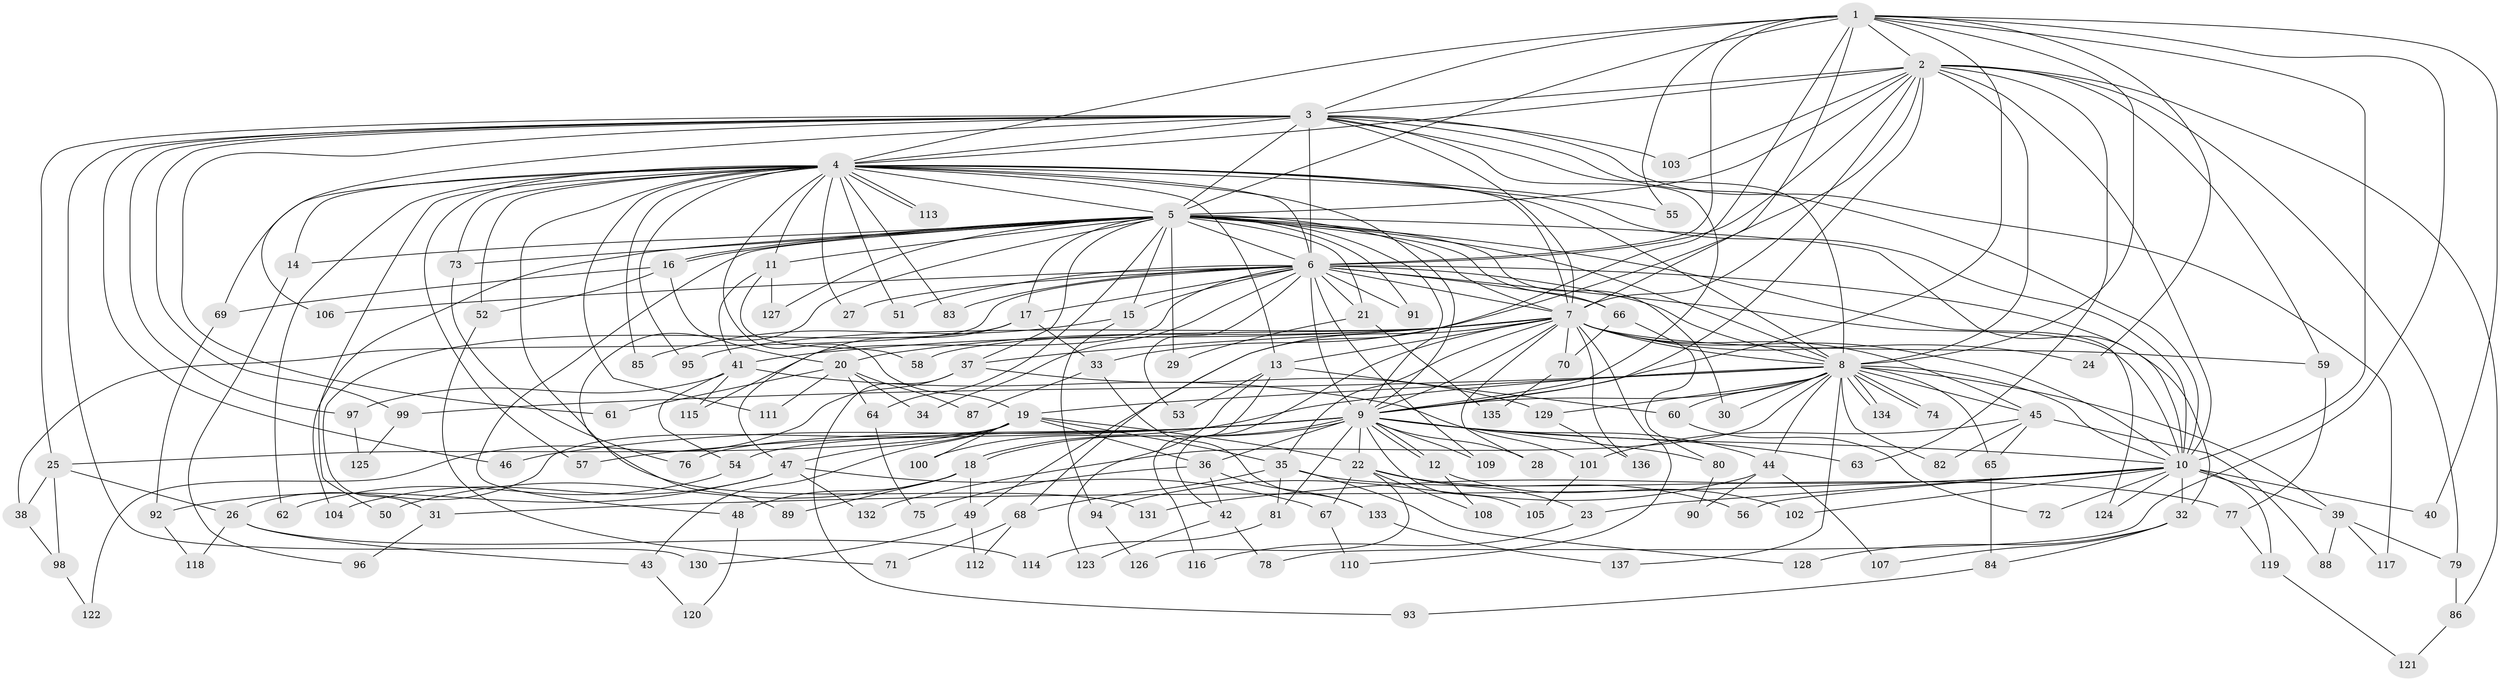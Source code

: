 // coarse degree distribution, {14: 0.02, 18: 0.01, 29: 0.02, 24: 0.02, 26: 0.01, 25: 0.01, 20: 0.01, 5: 0.05, 4: 0.05, 6: 0.03, 3: 0.25, 10: 0.01, 8: 0.01, 13: 0.01, 7: 0.04, 2: 0.45}
// Generated by graph-tools (version 1.1) at 2025/51/02/27/25 19:51:44]
// undirected, 137 vertices, 299 edges
graph export_dot {
graph [start="1"]
  node [color=gray90,style=filled];
  1;
  2;
  3;
  4;
  5;
  6;
  7;
  8;
  9;
  10;
  11;
  12;
  13;
  14;
  15;
  16;
  17;
  18;
  19;
  20;
  21;
  22;
  23;
  24;
  25;
  26;
  27;
  28;
  29;
  30;
  31;
  32;
  33;
  34;
  35;
  36;
  37;
  38;
  39;
  40;
  41;
  42;
  43;
  44;
  45;
  46;
  47;
  48;
  49;
  50;
  51;
  52;
  53;
  54;
  55;
  56;
  57;
  58;
  59;
  60;
  61;
  62;
  63;
  64;
  65;
  66;
  67;
  68;
  69;
  70;
  71;
  72;
  73;
  74;
  75;
  76;
  77;
  78;
  79;
  80;
  81;
  82;
  83;
  84;
  85;
  86;
  87;
  88;
  89;
  90;
  91;
  92;
  93;
  94;
  95;
  96;
  97;
  98;
  99;
  100;
  101;
  102;
  103;
  104;
  105;
  106;
  107;
  108;
  109;
  110;
  111;
  112;
  113;
  114;
  115;
  116;
  117;
  118;
  119;
  120;
  121;
  122;
  123;
  124;
  125;
  126;
  127;
  128;
  129;
  130;
  131;
  132;
  133;
  134;
  135;
  136;
  137;
  1 -- 2;
  1 -- 3;
  1 -- 4;
  1 -- 5;
  1 -- 6;
  1 -- 7;
  1 -- 8;
  1 -- 9;
  1 -- 10;
  1 -- 24;
  1 -- 40;
  1 -- 55;
  1 -- 68;
  1 -- 78;
  2 -- 3;
  2 -- 4;
  2 -- 5;
  2 -- 6;
  2 -- 7;
  2 -- 8;
  2 -- 9;
  2 -- 10;
  2 -- 33;
  2 -- 59;
  2 -- 63;
  2 -- 79;
  2 -- 86;
  2 -- 103;
  3 -- 4;
  3 -- 5;
  3 -- 6;
  3 -- 7;
  3 -- 8;
  3 -- 9;
  3 -- 10;
  3 -- 25;
  3 -- 46;
  3 -- 61;
  3 -- 97;
  3 -- 99;
  3 -- 103;
  3 -- 106;
  3 -- 117;
  3 -- 130;
  4 -- 5;
  4 -- 6;
  4 -- 7;
  4 -- 8;
  4 -- 9;
  4 -- 10;
  4 -- 11;
  4 -- 13;
  4 -- 14;
  4 -- 19;
  4 -- 27;
  4 -- 50;
  4 -- 51;
  4 -- 52;
  4 -- 55;
  4 -- 57;
  4 -- 62;
  4 -- 69;
  4 -- 73;
  4 -- 83;
  4 -- 85;
  4 -- 95;
  4 -- 111;
  4 -- 113;
  4 -- 113;
  4 -- 131;
  5 -- 6;
  5 -- 7;
  5 -- 8;
  5 -- 9;
  5 -- 10;
  5 -- 11;
  5 -- 14;
  5 -- 15;
  5 -- 16;
  5 -- 16;
  5 -- 17;
  5 -- 21;
  5 -- 29;
  5 -- 30;
  5 -- 37;
  5 -- 48;
  5 -- 64;
  5 -- 66;
  5 -- 73;
  5 -- 89;
  5 -- 91;
  5 -- 104;
  5 -- 124;
  5 -- 127;
  6 -- 7;
  6 -- 8;
  6 -- 9;
  6 -- 10;
  6 -- 15;
  6 -- 17;
  6 -- 21;
  6 -- 27;
  6 -- 32;
  6 -- 34;
  6 -- 38;
  6 -- 51;
  6 -- 53;
  6 -- 66;
  6 -- 83;
  6 -- 91;
  6 -- 106;
  6 -- 109;
  6 -- 115;
  7 -- 8;
  7 -- 9;
  7 -- 10;
  7 -- 13;
  7 -- 20;
  7 -- 24;
  7 -- 28;
  7 -- 35;
  7 -- 37;
  7 -- 41;
  7 -- 42;
  7 -- 45;
  7 -- 49;
  7 -- 58;
  7 -- 59;
  7 -- 70;
  7 -- 95;
  7 -- 110;
  7 -- 136;
  8 -- 9;
  8 -- 10;
  8 -- 19;
  8 -- 30;
  8 -- 39;
  8 -- 44;
  8 -- 45;
  8 -- 60;
  8 -- 65;
  8 -- 74;
  8 -- 74;
  8 -- 82;
  8 -- 99;
  8 -- 100;
  8 -- 129;
  8 -- 132;
  8 -- 134;
  8 -- 134;
  8 -- 137;
  9 -- 10;
  9 -- 12;
  9 -- 12;
  9 -- 18;
  9 -- 18;
  9 -- 22;
  9 -- 28;
  9 -- 36;
  9 -- 44;
  9 -- 46;
  9 -- 54;
  9 -- 57;
  9 -- 63;
  9 -- 76;
  9 -- 80;
  9 -- 81;
  9 -- 105;
  9 -- 109;
  10 -- 23;
  10 -- 31;
  10 -- 32;
  10 -- 39;
  10 -- 40;
  10 -- 56;
  10 -- 72;
  10 -- 102;
  10 -- 119;
  10 -- 124;
  10 -- 131;
  11 -- 41;
  11 -- 58;
  11 -- 127;
  12 -- 102;
  12 -- 108;
  13 -- 53;
  13 -- 60;
  13 -- 116;
  13 -- 123;
  14 -- 96;
  15 -- 85;
  15 -- 94;
  16 -- 20;
  16 -- 52;
  16 -- 69;
  17 -- 31;
  17 -- 33;
  17 -- 47;
  18 -- 48;
  18 -- 49;
  18 -- 50;
  18 -- 89;
  19 -- 22;
  19 -- 25;
  19 -- 26;
  19 -- 35;
  19 -- 36;
  19 -- 43;
  19 -- 47;
  19 -- 100;
  20 -- 34;
  20 -- 61;
  20 -- 64;
  20 -- 87;
  20 -- 111;
  21 -- 29;
  21 -- 135;
  22 -- 23;
  22 -- 56;
  22 -- 67;
  22 -- 108;
  22 -- 126;
  23 -- 116;
  25 -- 26;
  25 -- 38;
  25 -- 98;
  26 -- 43;
  26 -- 114;
  26 -- 118;
  31 -- 96;
  32 -- 84;
  32 -- 107;
  32 -- 128;
  33 -- 87;
  33 -- 133;
  35 -- 68;
  35 -- 77;
  35 -- 81;
  35 -- 128;
  36 -- 42;
  36 -- 75;
  36 -- 133;
  37 -- 93;
  37 -- 122;
  37 -- 129;
  38 -- 98;
  39 -- 79;
  39 -- 88;
  39 -- 117;
  41 -- 54;
  41 -- 97;
  41 -- 101;
  41 -- 115;
  42 -- 78;
  42 -- 123;
  43 -- 120;
  44 -- 90;
  44 -- 94;
  44 -- 107;
  45 -- 65;
  45 -- 82;
  45 -- 88;
  45 -- 101;
  47 -- 67;
  47 -- 92;
  47 -- 104;
  47 -- 132;
  48 -- 120;
  49 -- 112;
  49 -- 130;
  52 -- 71;
  54 -- 62;
  59 -- 77;
  60 -- 72;
  64 -- 75;
  65 -- 84;
  66 -- 70;
  66 -- 80;
  67 -- 110;
  68 -- 71;
  68 -- 112;
  69 -- 92;
  70 -- 135;
  73 -- 76;
  77 -- 119;
  79 -- 86;
  80 -- 90;
  81 -- 114;
  84 -- 93;
  86 -- 121;
  92 -- 118;
  94 -- 126;
  97 -- 125;
  98 -- 122;
  99 -- 125;
  101 -- 105;
  119 -- 121;
  129 -- 136;
  133 -- 137;
}
